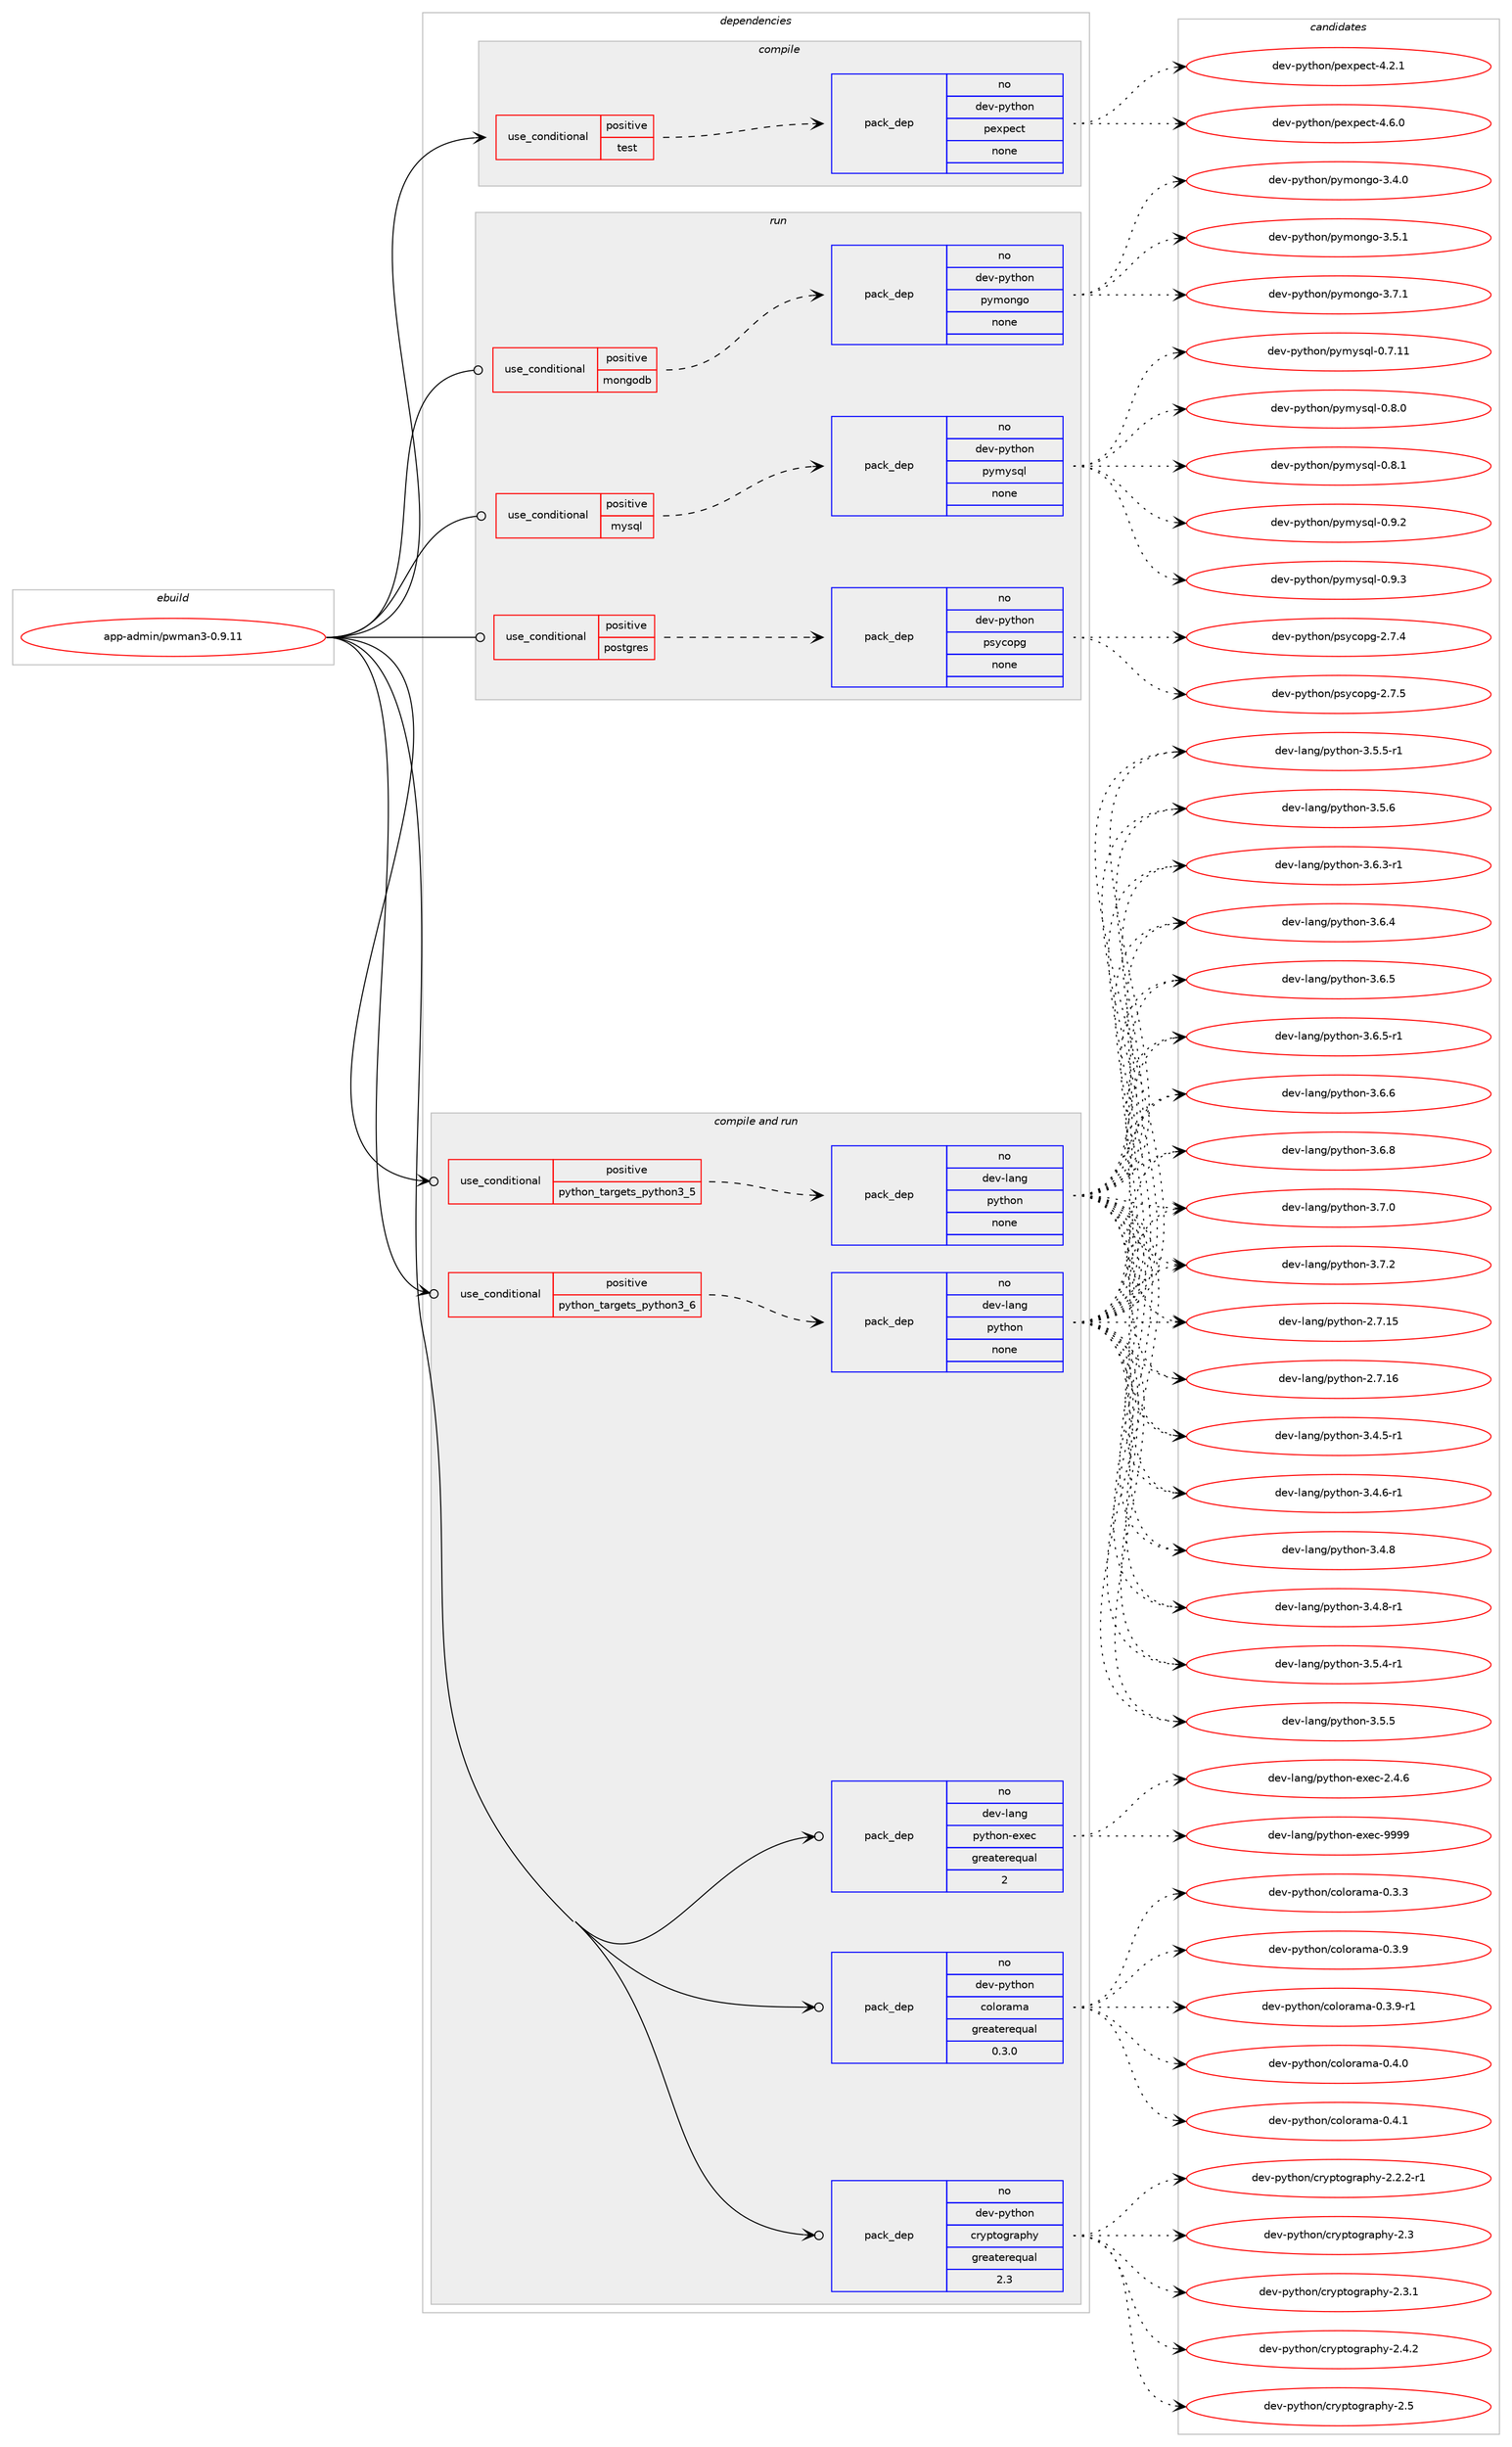 digraph prolog {

# *************
# Graph options
# *************

newrank=true;
concentrate=true;
compound=true;
graph [rankdir=LR,fontname=Helvetica,fontsize=10,ranksep=1.5];#, ranksep=2.5, nodesep=0.2];
edge  [arrowhead=vee];
node  [fontname=Helvetica,fontsize=10];

# **********
# The ebuild
# **********

subgraph cluster_leftcol {
color=gray;
rank=same;
label=<<i>ebuild</i>>;
id [label="app-admin/pwman3-0.9.11", color=red, width=4, href="../app-admin/pwman3-0.9.11.svg"];
}

# ****************
# The dependencies
# ****************

subgraph cluster_midcol {
color=gray;
label=<<i>dependencies</i>>;
subgraph cluster_compile {
fillcolor="#eeeeee";
style=filled;
label=<<i>compile</i>>;
subgraph cond345533 {
dependency1267820 [label=<<TABLE BORDER="0" CELLBORDER="1" CELLSPACING="0" CELLPADDING="4"><TR><TD ROWSPAN="3" CELLPADDING="10">use_conditional</TD></TR><TR><TD>positive</TD></TR><TR><TD>test</TD></TR></TABLE>>, shape=none, color=red];
subgraph pack902631 {
dependency1267821 [label=<<TABLE BORDER="0" CELLBORDER="1" CELLSPACING="0" CELLPADDING="4" WIDTH="220"><TR><TD ROWSPAN="6" CELLPADDING="30">pack_dep</TD></TR><TR><TD WIDTH="110">no</TD></TR><TR><TD>dev-python</TD></TR><TR><TD>pexpect</TD></TR><TR><TD>none</TD></TR><TR><TD></TD></TR></TABLE>>, shape=none, color=blue];
}
dependency1267820:e -> dependency1267821:w [weight=20,style="dashed",arrowhead="vee"];
}
id:e -> dependency1267820:w [weight=20,style="solid",arrowhead="vee"];
}
subgraph cluster_compileandrun {
fillcolor="#eeeeee";
style=filled;
label=<<i>compile and run</i>>;
subgraph cond345534 {
dependency1267822 [label=<<TABLE BORDER="0" CELLBORDER="1" CELLSPACING="0" CELLPADDING="4"><TR><TD ROWSPAN="3" CELLPADDING="10">use_conditional</TD></TR><TR><TD>positive</TD></TR><TR><TD>python_targets_python3_5</TD></TR></TABLE>>, shape=none, color=red];
subgraph pack902632 {
dependency1267823 [label=<<TABLE BORDER="0" CELLBORDER="1" CELLSPACING="0" CELLPADDING="4" WIDTH="220"><TR><TD ROWSPAN="6" CELLPADDING="30">pack_dep</TD></TR><TR><TD WIDTH="110">no</TD></TR><TR><TD>dev-lang</TD></TR><TR><TD>python</TD></TR><TR><TD>none</TD></TR><TR><TD></TD></TR></TABLE>>, shape=none, color=blue];
}
dependency1267822:e -> dependency1267823:w [weight=20,style="dashed",arrowhead="vee"];
}
id:e -> dependency1267822:w [weight=20,style="solid",arrowhead="odotvee"];
subgraph cond345535 {
dependency1267824 [label=<<TABLE BORDER="0" CELLBORDER="1" CELLSPACING="0" CELLPADDING="4"><TR><TD ROWSPAN="3" CELLPADDING="10">use_conditional</TD></TR><TR><TD>positive</TD></TR><TR><TD>python_targets_python3_6</TD></TR></TABLE>>, shape=none, color=red];
subgraph pack902633 {
dependency1267825 [label=<<TABLE BORDER="0" CELLBORDER="1" CELLSPACING="0" CELLPADDING="4" WIDTH="220"><TR><TD ROWSPAN="6" CELLPADDING="30">pack_dep</TD></TR><TR><TD WIDTH="110">no</TD></TR><TR><TD>dev-lang</TD></TR><TR><TD>python</TD></TR><TR><TD>none</TD></TR><TR><TD></TD></TR></TABLE>>, shape=none, color=blue];
}
dependency1267824:e -> dependency1267825:w [weight=20,style="dashed",arrowhead="vee"];
}
id:e -> dependency1267824:w [weight=20,style="solid",arrowhead="odotvee"];
subgraph pack902634 {
dependency1267826 [label=<<TABLE BORDER="0" CELLBORDER="1" CELLSPACING="0" CELLPADDING="4" WIDTH="220"><TR><TD ROWSPAN="6" CELLPADDING="30">pack_dep</TD></TR><TR><TD WIDTH="110">no</TD></TR><TR><TD>dev-lang</TD></TR><TR><TD>python-exec</TD></TR><TR><TD>greaterequal</TD></TR><TR><TD>2</TD></TR></TABLE>>, shape=none, color=blue];
}
id:e -> dependency1267826:w [weight=20,style="solid",arrowhead="odotvee"];
subgraph pack902635 {
dependency1267827 [label=<<TABLE BORDER="0" CELLBORDER="1" CELLSPACING="0" CELLPADDING="4" WIDTH="220"><TR><TD ROWSPAN="6" CELLPADDING="30">pack_dep</TD></TR><TR><TD WIDTH="110">no</TD></TR><TR><TD>dev-python</TD></TR><TR><TD>colorama</TD></TR><TR><TD>greaterequal</TD></TR><TR><TD>0.3.0</TD></TR></TABLE>>, shape=none, color=blue];
}
id:e -> dependency1267827:w [weight=20,style="solid",arrowhead="odotvee"];
subgraph pack902636 {
dependency1267828 [label=<<TABLE BORDER="0" CELLBORDER="1" CELLSPACING="0" CELLPADDING="4" WIDTH="220"><TR><TD ROWSPAN="6" CELLPADDING="30">pack_dep</TD></TR><TR><TD WIDTH="110">no</TD></TR><TR><TD>dev-python</TD></TR><TR><TD>cryptography</TD></TR><TR><TD>greaterequal</TD></TR><TR><TD>2.3</TD></TR></TABLE>>, shape=none, color=blue];
}
id:e -> dependency1267828:w [weight=20,style="solid",arrowhead="odotvee"];
}
subgraph cluster_run {
fillcolor="#eeeeee";
style=filled;
label=<<i>run</i>>;
subgraph cond345536 {
dependency1267829 [label=<<TABLE BORDER="0" CELLBORDER="1" CELLSPACING="0" CELLPADDING="4"><TR><TD ROWSPAN="3" CELLPADDING="10">use_conditional</TD></TR><TR><TD>positive</TD></TR><TR><TD>mongodb</TD></TR></TABLE>>, shape=none, color=red];
subgraph pack902637 {
dependency1267830 [label=<<TABLE BORDER="0" CELLBORDER="1" CELLSPACING="0" CELLPADDING="4" WIDTH="220"><TR><TD ROWSPAN="6" CELLPADDING="30">pack_dep</TD></TR><TR><TD WIDTH="110">no</TD></TR><TR><TD>dev-python</TD></TR><TR><TD>pymongo</TD></TR><TR><TD>none</TD></TR><TR><TD></TD></TR></TABLE>>, shape=none, color=blue];
}
dependency1267829:e -> dependency1267830:w [weight=20,style="dashed",arrowhead="vee"];
}
id:e -> dependency1267829:w [weight=20,style="solid",arrowhead="odot"];
subgraph cond345537 {
dependency1267831 [label=<<TABLE BORDER="0" CELLBORDER="1" CELLSPACING="0" CELLPADDING="4"><TR><TD ROWSPAN="3" CELLPADDING="10">use_conditional</TD></TR><TR><TD>positive</TD></TR><TR><TD>mysql</TD></TR></TABLE>>, shape=none, color=red];
subgraph pack902638 {
dependency1267832 [label=<<TABLE BORDER="0" CELLBORDER="1" CELLSPACING="0" CELLPADDING="4" WIDTH="220"><TR><TD ROWSPAN="6" CELLPADDING="30">pack_dep</TD></TR><TR><TD WIDTH="110">no</TD></TR><TR><TD>dev-python</TD></TR><TR><TD>pymysql</TD></TR><TR><TD>none</TD></TR><TR><TD></TD></TR></TABLE>>, shape=none, color=blue];
}
dependency1267831:e -> dependency1267832:w [weight=20,style="dashed",arrowhead="vee"];
}
id:e -> dependency1267831:w [weight=20,style="solid",arrowhead="odot"];
subgraph cond345538 {
dependency1267833 [label=<<TABLE BORDER="0" CELLBORDER="1" CELLSPACING="0" CELLPADDING="4"><TR><TD ROWSPAN="3" CELLPADDING="10">use_conditional</TD></TR><TR><TD>positive</TD></TR><TR><TD>postgres</TD></TR></TABLE>>, shape=none, color=red];
subgraph pack902639 {
dependency1267834 [label=<<TABLE BORDER="0" CELLBORDER="1" CELLSPACING="0" CELLPADDING="4" WIDTH="220"><TR><TD ROWSPAN="6" CELLPADDING="30">pack_dep</TD></TR><TR><TD WIDTH="110">no</TD></TR><TR><TD>dev-python</TD></TR><TR><TD>psycopg</TD></TR><TR><TD>none</TD></TR><TR><TD></TD></TR></TABLE>>, shape=none, color=blue];
}
dependency1267833:e -> dependency1267834:w [weight=20,style="dashed",arrowhead="vee"];
}
id:e -> dependency1267833:w [weight=20,style="solid",arrowhead="odot"];
}
}

# **************
# The candidates
# **************

subgraph cluster_choices {
rank=same;
color=gray;
label=<<i>candidates</i>>;

subgraph choice902631 {
color=black;
nodesep=1;
choice100101118451121211161041111104711210112011210199116455246504649 [label="dev-python/pexpect-4.2.1", color=red, width=4,href="../dev-python/pexpect-4.2.1.svg"];
choice100101118451121211161041111104711210112011210199116455246544648 [label="dev-python/pexpect-4.6.0", color=red, width=4,href="../dev-python/pexpect-4.6.0.svg"];
dependency1267821:e -> choice100101118451121211161041111104711210112011210199116455246504649:w [style=dotted,weight="100"];
dependency1267821:e -> choice100101118451121211161041111104711210112011210199116455246544648:w [style=dotted,weight="100"];
}
subgraph choice902632 {
color=black;
nodesep=1;
choice10010111845108971101034711212111610411111045504655464953 [label="dev-lang/python-2.7.15", color=red, width=4,href="../dev-lang/python-2.7.15.svg"];
choice10010111845108971101034711212111610411111045504655464954 [label="dev-lang/python-2.7.16", color=red, width=4,href="../dev-lang/python-2.7.16.svg"];
choice1001011184510897110103471121211161041111104551465246534511449 [label="dev-lang/python-3.4.5-r1", color=red, width=4,href="../dev-lang/python-3.4.5-r1.svg"];
choice1001011184510897110103471121211161041111104551465246544511449 [label="dev-lang/python-3.4.6-r1", color=red, width=4,href="../dev-lang/python-3.4.6-r1.svg"];
choice100101118451089711010347112121116104111110455146524656 [label="dev-lang/python-3.4.8", color=red, width=4,href="../dev-lang/python-3.4.8.svg"];
choice1001011184510897110103471121211161041111104551465246564511449 [label="dev-lang/python-3.4.8-r1", color=red, width=4,href="../dev-lang/python-3.4.8-r1.svg"];
choice1001011184510897110103471121211161041111104551465346524511449 [label="dev-lang/python-3.5.4-r1", color=red, width=4,href="../dev-lang/python-3.5.4-r1.svg"];
choice100101118451089711010347112121116104111110455146534653 [label="dev-lang/python-3.5.5", color=red, width=4,href="../dev-lang/python-3.5.5.svg"];
choice1001011184510897110103471121211161041111104551465346534511449 [label="dev-lang/python-3.5.5-r1", color=red, width=4,href="../dev-lang/python-3.5.5-r1.svg"];
choice100101118451089711010347112121116104111110455146534654 [label="dev-lang/python-3.5.6", color=red, width=4,href="../dev-lang/python-3.5.6.svg"];
choice1001011184510897110103471121211161041111104551465446514511449 [label="dev-lang/python-3.6.3-r1", color=red, width=4,href="../dev-lang/python-3.6.3-r1.svg"];
choice100101118451089711010347112121116104111110455146544652 [label="dev-lang/python-3.6.4", color=red, width=4,href="../dev-lang/python-3.6.4.svg"];
choice100101118451089711010347112121116104111110455146544653 [label="dev-lang/python-3.6.5", color=red, width=4,href="../dev-lang/python-3.6.5.svg"];
choice1001011184510897110103471121211161041111104551465446534511449 [label="dev-lang/python-3.6.5-r1", color=red, width=4,href="../dev-lang/python-3.6.5-r1.svg"];
choice100101118451089711010347112121116104111110455146544654 [label="dev-lang/python-3.6.6", color=red, width=4,href="../dev-lang/python-3.6.6.svg"];
choice100101118451089711010347112121116104111110455146544656 [label="dev-lang/python-3.6.8", color=red, width=4,href="../dev-lang/python-3.6.8.svg"];
choice100101118451089711010347112121116104111110455146554648 [label="dev-lang/python-3.7.0", color=red, width=4,href="../dev-lang/python-3.7.0.svg"];
choice100101118451089711010347112121116104111110455146554650 [label="dev-lang/python-3.7.2", color=red, width=4,href="../dev-lang/python-3.7.2.svg"];
dependency1267823:e -> choice10010111845108971101034711212111610411111045504655464953:w [style=dotted,weight="100"];
dependency1267823:e -> choice10010111845108971101034711212111610411111045504655464954:w [style=dotted,weight="100"];
dependency1267823:e -> choice1001011184510897110103471121211161041111104551465246534511449:w [style=dotted,weight="100"];
dependency1267823:e -> choice1001011184510897110103471121211161041111104551465246544511449:w [style=dotted,weight="100"];
dependency1267823:e -> choice100101118451089711010347112121116104111110455146524656:w [style=dotted,weight="100"];
dependency1267823:e -> choice1001011184510897110103471121211161041111104551465246564511449:w [style=dotted,weight="100"];
dependency1267823:e -> choice1001011184510897110103471121211161041111104551465346524511449:w [style=dotted,weight="100"];
dependency1267823:e -> choice100101118451089711010347112121116104111110455146534653:w [style=dotted,weight="100"];
dependency1267823:e -> choice1001011184510897110103471121211161041111104551465346534511449:w [style=dotted,weight="100"];
dependency1267823:e -> choice100101118451089711010347112121116104111110455146534654:w [style=dotted,weight="100"];
dependency1267823:e -> choice1001011184510897110103471121211161041111104551465446514511449:w [style=dotted,weight="100"];
dependency1267823:e -> choice100101118451089711010347112121116104111110455146544652:w [style=dotted,weight="100"];
dependency1267823:e -> choice100101118451089711010347112121116104111110455146544653:w [style=dotted,weight="100"];
dependency1267823:e -> choice1001011184510897110103471121211161041111104551465446534511449:w [style=dotted,weight="100"];
dependency1267823:e -> choice100101118451089711010347112121116104111110455146544654:w [style=dotted,weight="100"];
dependency1267823:e -> choice100101118451089711010347112121116104111110455146544656:w [style=dotted,weight="100"];
dependency1267823:e -> choice100101118451089711010347112121116104111110455146554648:w [style=dotted,weight="100"];
dependency1267823:e -> choice100101118451089711010347112121116104111110455146554650:w [style=dotted,weight="100"];
}
subgraph choice902633 {
color=black;
nodesep=1;
choice10010111845108971101034711212111610411111045504655464953 [label="dev-lang/python-2.7.15", color=red, width=4,href="../dev-lang/python-2.7.15.svg"];
choice10010111845108971101034711212111610411111045504655464954 [label="dev-lang/python-2.7.16", color=red, width=4,href="../dev-lang/python-2.7.16.svg"];
choice1001011184510897110103471121211161041111104551465246534511449 [label="dev-lang/python-3.4.5-r1", color=red, width=4,href="../dev-lang/python-3.4.5-r1.svg"];
choice1001011184510897110103471121211161041111104551465246544511449 [label="dev-lang/python-3.4.6-r1", color=red, width=4,href="../dev-lang/python-3.4.6-r1.svg"];
choice100101118451089711010347112121116104111110455146524656 [label="dev-lang/python-3.4.8", color=red, width=4,href="../dev-lang/python-3.4.8.svg"];
choice1001011184510897110103471121211161041111104551465246564511449 [label="dev-lang/python-3.4.8-r1", color=red, width=4,href="../dev-lang/python-3.4.8-r1.svg"];
choice1001011184510897110103471121211161041111104551465346524511449 [label="dev-lang/python-3.5.4-r1", color=red, width=4,href="../dev-lang/python-3.5.4-r1.svg"];
choice100101118451089711010347112121116104111110455146534653 [label="dev-lang/python-3.5.5", color=red, width=4,href="../dev-lang/python-3.5.5.svg"];
choice1001011184510897110103471121211161041111104551465346534511449 [label="dev-lang/python-3.5.5-r1", color=red, width=4,href="../dev-lang/python-3.5.5-r1.svg"];
choice100101118451089711010347112121116104111110455146534654 [label="dev-lang/python-3.5.6", color=red, width=4,href="../dev-lang/python-3.5.6.svg"];
choice1001011184510897110103471121211161041111104551465446514511449 [label="dev-lang/python-3.6.3-r1", color=red, width=4,href="../dev-lang/python-3.6.3-r1.svg"];
choice100101118451089711010347112121116104111110455146544652 [label="dev-lang/python-3.6.4", color=red, width=4,href="../dev-lang/python-3.6.4.svg"];
choice100101118451089711010347112121116104111110455146544653 [label="dev-lang/python-3.6.5", color=red, width=4,href="../dev-lang/python-3.6.5.svg"];
choice1001011184510897110103471121211161041111104551465446534511449 [label="dev-lang/python-3.6.5-r1", color=red, width=4,href="../dev-lang/python-3.6.5-r1.svg"];
choice100101118451089711010347112121116104111110455146544654 [label="dev-lang/python-3.6.6", color=red, width=4,href="../dev-lang/python-3.6.6.svg"];
choice100101118451089711010347112121116104111110455146544656 [label="dev-lang/python-3.6.8", color=red, width=4,href="../dev-lang/python-3.6.8.svg"];
choice100101118451089711010347112121116104111110455146554648 [label="dev-lang/python-3.7.0", color=red, width=4,href="../dev-lang/python-3.7.0.svg"];
choice100101118451089711010347112121116104111110455146554650 [label="dev-lang/python-3.7.2", color=red, width=4,href="../dev-lang/python-3.7.2.svg"];
dependency1267825:e -> choice10010111845108971101034711212111610411111045504655464953:w [style=dotted,weight="100"];
dependency1267825:e -> choice10010111845108971101034711212111610411111045504655464954:w [style=dotted,weight="100"];
dependency1267825:e -> choice1001011184510897110103471121211161041111104551465246534511449:w [style=dotted,weight="100"];
dependency1267825:e -> choice1001011184510897110103471121211161041111104551465246544511449:w [style=dotted,weight="100"];
dependency1267825:e -> choice100101118451089711010347112121116104111110455146524656:w [style=dotted,weight="100"];
dependency1267825:e -> choice1001011184510897110103471121211161041111104551465246564511449:w [style=dotted,weight="100"];
dependency1267825:e -> choice1001011184510897110103471121211161041111104551465346524511449:w [style=dotted,weight="100"];
dependency1267825:e -> choice100101118451089711010347112121116104111110455146534653:w [style=dotted,weight="100"];
dependency1267825:e -> choice1001011184510897110103471121211161041111104551465346534511449:w [style=dotted,weight="100"];
dependency1267825:e -> choice100101118451089711010347112121116104111110455146534654:w [style=dotted,weight="100"];
dependency1267825:e -> choice1001011184510897110103471121211161041111104551465446514511449:w [style=dotted,weight="100"];
dependency1267825:e -> choice100101118451089711010347112121116104111110455146544652:w [style=dotted,weight="100"];
dependency1267825:e -> choice100101118451089711010347112121116104111110455146544653:w [style=dotted,weight="100"];
dependency1267825:e -> choice1001011184510897110103471121211161041111104551465446534511449:w [style=dotted,weight="100"];
dependency1267825:e -> choice100101118451089711010347112121116104111110455146544654:w [style=dotted,weight="100"];
dependency1267825:e -> choice100101118451089711010347112121116104111110455146544656:w [style=dotted,weight="100"];
dependency1267825:e -> choice100101118451089711010347112121116104111110455146554648:w [style=dotted,weight="100"];
dependency1267825:e -> choice100101118451089711010347112121116104111110455146554650:w [style=dotted,weight="100"];
}
subgraph choice902634 {
color=black;
nodesep=1;
choice1001011184510897110103471121211161041111104510112010199455046524654 [label="dev-lang/python-exec-2.4.6", color=red, width=4,href="../dev-lang/python-exec-2.4.6.svg"];
choice10010111845108971101034711212111610411111045101120101994557575757 [label="dev-lang/python-exec-9999", color=red, width=4,href="../dev-lang/python-exec-9999.svg"];
dependency1267826:e -> choice1001011184510897110103471121211161041111104510112010199455046524654:w [style=dotted,weight="100"];
dependency1267826:e -> choice10010111845108971101034711212111610411111045101120101994557575757:w [style=dotted,weight="100"];
}
subgraph choice902635 {
color=black;
nodesep=1;
choice1001011184511212111610411111047991111081111149710997454846514651 [label="dev-python/colorama-0.3.3", color=red, width=4,href="../dev-python/colorama-0.3.3.svg"];
choice1001011184511212111610411111047991111081111149710997454846514657 [label="dev-python/colorama-0.3.9", color=red, width=4,href="../dev-python/colorama-0.3.9.svg"];
choice10010111845112121116104111110479911110811111497109974548465146574511449 [label="dev-python/colorama-0.3.9-r1", color=red, width=4,href="../dev-python/colorama-0.3.9-r1.svg"];
choice1001011184511212111610411111047991111081111149710997454846524648 [label="dev-python/colorama-0.4.0", color=red, width=4,href="../dev-python/colorama-0.4.0.svg"];
choice1001011184511212111610411111047991111081111149710997454846524649 [label="dev-python/colorama-0.4.1", color=red, width=4,href="../dev-python/colorama-0.4.1.svg"];
dependency1267827:e -> choice1001011184511212111610411111047991111081111149710997454846514651:w [style=dotted,weight="100"];
dependency1267827:e -> choice1001011184511212111610411111047991111081111149710997454846514657:w [style=dotted,weight="100"];
dependency1267827:e -> choice10010111845112121116104111110479911110811111497109974548465146574511449:w [style=dotted,weight="100"];
dependency1267827:e -> choice1001011184511212111610411111047991111081111149710997454846524648:w [style=dotted,weight="100"];
dependency1267827:e -> choice1001011184511212111610411111047991111081111149710997454846524649:w [style=dotted,weight="100"];
}
subgraph choice902636 {
color=black;
nodesep=1;
choice100101118451121211161041111104799114121112116111103114971121041214550465046504511449 [label="dev-python/cryptography-2.2.2-r1", color=red, width=4,href="../dev-python/cryptography-2.2.2-r1.svg"];
choice1001011184511212111610411111047991141211121161111031149711210412145504651 [label="dev-python/cryptography-2.3", color=red, width=4,href="../dev-python/cryptography-2.3.svg"];
choice10010111845112121116104111110479911412111211611110311497112104121455046514649 [label="dev-python/cryptography-2.3.1", color=red, width=4,href="../dev-python/cryptography-2.3.1.svg"];
choice10010111845112121116104111110479911412111211611110311497112104121455046524650 [label="dev-python/cryptography-2.4.2", color=red, width=4,href="../dev-python/cryptography-2.4.2.svg"];
choice1001011184511212111610411111047991141211121161111031149711210412145504653 [label="dev-python/cryptography-2.5", color=red, width=4,href="../dev-python/cryptography-2.5.svg"];
dependency1267828:e -> choice100101118451121211161041111104799114121112116111103114971121041214550465046504511449:w [style=dotted,weight="100"];
dependency1267828:e -> choice1001011184511212111610411111047991141211121161111031149711210412145504651:w [style=dotted,weight="100"];
dependency1267828:e -> choice10010111845112121116104111110479911412111211611110311497112104121455046514649:w [style=dotted,weight="100"];
dependency1267828:e -> choice10010111845112121116104111110479911412111211611110311497112104121455046524650:w [style=dotted,weight="100"];
dependency1267828:e -> choice1001011184511212111610411111047991141211121161111031149711210412145504653:w [style=dotted,weight="100"];
}
subgraph choice902637 {
color=black;
nodesep=1;
choice1001011184511212111610411111047112121109111110103111455146524648 [label="dev-python/pymongo-3.4.0", color=red, width=4,href="../dev-python/pymongo-3.4.0.svg"];
choice1001011184511212111610411111047112121109111110103111455146534649 [label="dev-python/pymongo-3.5.1", color=red, width=4,href="../dev-python/pymongo-3.5.1.svg"];
choice1001011184511212111610411111047112121109111110103111455146554649 [label="dev-python/pymongo-3.7.1", color=red, width=4,href="../dev-python/pymongo-3.7.1.svg"];
dependency1267830:e -> choice1001011184511212111610411111047112121109111110103111455146524648:w [style=dotted,weight="100"];
dependency1267830:e -> choice1001011184511212111610411111047112121109111110103111455146534649:w [style=dotted,weight="100"];
dependency1267830:e -> choice1001011184511212111610411111047112121109111110103111455146554649:w [style=dotted,weight="100"];
}
subgraph choice902638 {
color=black;
nodesep=1;
choice100101118451121211161041111104711212110912111511310845484655464949 [label="dev-python/pymysql-0.7.11", color=red, width=4,href="../dev-python/pymysql-0.7.11.svg"];
choice1001011184511212111610411111047112121109121115113108454846564648 [label="dev-python/pymysql-0.8.0", color=red, width=4,href="../dev-python/pymysql-0.8.0.svg"];
choice1001011184511212111610411111047112121109121115113108454846564649 [label="dev-python/pymysql-0.8.1", color=red, width=4,href="../dev-python/pymysql-0.8.1.svg"];
choice1001011184511212111610411111047112121109121115113108454846574650 [label="dev-python/pymysql-0.9.2", color=red, width=4,href="../dev-python/pymysql-0.9.2.svg"];
choice1001011184511212111610411111047112121109121115113108454846574651 [label="dev-python/pymysql-0.9.3", color=red, width=4,href="../dev-python/pymysql-0.9.3.svg"];
dependency1267832:e -> choice100101118451121211161041111104711212110912111511310845484655464949:w [style=dotted,weight="100"];
dependency1267832:e -> choice1001011184511212111610411111047112121109121115113108454846564648:w [style=dotted,weight="100"];
dependency1267832:e -> choice1001011184511212111610411111047112121109121115113108454846564649:w [style=dotted,weight="100"];
dependency1267832:e -> choice1001011184511212111610411111047112121109121115113108454846574650:w [style=dotted,weight="100"];
dependency1267832:e -> choice1001011184511212111610411111047112121109121115113108454846574651:w [style=dotted,weight="100"];
}
subgraph choice902639 {
color=black;
nodesep=1;
choice100101118451121211161041111104711211512199111112103455046554652 [label="dev-python/psycopg-2.7.4", color=red, width=4,href="../dev-python/psycopg-2.7.4.svg"];
choice100101118451121211161041111104711211512199111112103455046554653 [label="dev-python/psycopg-2.7.5", color=red, width=4,href="../dev-python/psycopg-2.7.5.svg"];
dependency1267834:e -> choice100101118451121211161041111104711211512199111112103455046554652:w [style=dotted,weight="100"];
dependency1267834:e -> choice100101118451121211161041111104711211512199111112103455046554653:w [style=dotted,weight="100"];
}
}

}
